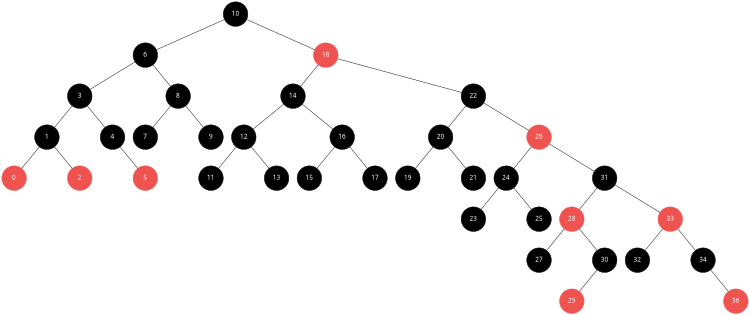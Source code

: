 digraph {
size="5,5"
	graph [fontname=InputMono]
	node [shape=circle]
	node [style=filled]
	node [color=black]
	node [fixedsize=true]
	node [height=0.75]
	node [width=0.75]
	node [fontcolor=white]
	node [fontname=InputMono]
	edge [arrowhead=none]
	edge [style=filled]
	edge [weight=10]
	edge [color=black]
	node [color=black]
	10
	edge [weight=10]
	edge [color=black]
	node [color=black]
	6
		10 -> 6
	edge [weight=100]
	edge [color=white]
	node [color=white]
	"[10"
		10 -> "[10"
	edge [weight=10]
	edge [color=black]
	node [color="#ef5350"]
	18
		10 -> 18
	edge [weight=10]
	edge [color=black]
	node [color=black]
	14
		18 -> 14
	edge [weight=100]
	edge [color=white]
	node [color=white]
	"[18"
		18 -> "[18"
	edge [weight=10]
	edge [color=black]
	node [color=black]
	22
		18 -> 22
	edge [weight=10]
	edge [color=black]
	node [color=black]
	20
		22 -> 20
	edge [weight=100]
	edge [color=white]
	node [color=white]
	"[22"
		22 -> "[22"
	edge [weight=10]
	edge [color=black]
	node [color="#ef5350"]
	26
		22 -> 26
	edge [weight=10]
	edge [color=black]
	node [color=black]
	24
		26 -> 24
	edge [weight=100]
	edge [color=white]
	node [color=white]
	"[26"
		26 -> "[26"
	edge [weight=10]
	edge [color=black]
	node [color=black]
	31
		26 -> 31
	edge [weight=10]
	edge [color=black]
	node [color="#ef5350"]
	28
		31 -> 28
	edge [weight=100]
	edge [color=white]
	node [color=white]
	"[31"
		31 -> "[31"
	edge [weight=10]
	edge [color=black]
	node [color="#ef5350"]
	33
		31 -> 33
	edge [weight=10]
	edge [color=black]
	node [color=black]
	32
		33 -> 32
	edge [weight=100]
	edge [color=white]
	node [color=white]
	"[33"
		33 -> "[33"
	edge [weight=10]
	edge [color=black]
	node [color=black]
	34
		33 -> 34
	edge [weight=100]
	edge [color=white]
	node [color=white]
	"|34"
		34 -> "|34"
	edge [weight=10]
	edge [color=black]
	node [color="#ef5350"]
	36
		34 -> 36
	edge [weight=10]
	edge [color=black]
	node [color=black]
	27
		28 -> 27
	edge [weight=100]
	edge [color=white]
	node [color=white]
	"[28"
		28 -> "[28"
	edge [weight=10]
	edge [color=black]
	node [color=black]
	30
		28 -> 30
	edge [weight=10]
	edge [color=black]
	node [color="#ef5350"]
	29
		30 -> 29
	edge [weight=100]
	edge [color=white]
	node [color=white]
	"]30"
		30 -> "]30"
	edge [weight=10]
	edge [color=black]
	node [color=black]
	23
		24 -> 23
	edge [weight=100]
	edge [color=white]
	node [color=white]
	"[24"
		24 -> "[24"
	edge [weight=10]
	edge [color=black]
	node [color=black]
	25
		24 -> 25
	edge [weight=10]
	edge [color=black]
	node [color=black]
	19
		20 -> 19
	edge [weight=100]
	edge [color=white]
	node [color=white]
	"[20"
		20 -> "[20"
	edge [weight=10]
	edge [color=black]
	node [color=black]
	21
		20 -> 21
	edge [weight=10]
	edge [color=black]
	node [color=black]
	12
		14 -> 12
	edge [weight=100]
	edge [color=white]
	node [color=white]
	"[14"
		14 -> "[14"
	edge [weight=10]
	edge [color=black]
	node [color=black]
	16
		14 -> 16
	edge [weight=10]
	edge [color=black]
	node [color=black]
	15
		16 -> 15
	edge [weight=100]
	edge [color=white]
	node [color=white]
	"[16"
		16 -> "[16"
	edge [weight=10]
	edge [color=black]
	node [color=black]
	17
		16 -> 17
	edge [weight=10]
	edge [color=black]
	node [color=black]
	11
		12 -> 11
	edge [weight=100]
	edge [color=white]
	node [color=white]
	"[12"
		12 -> "[12"
	edge [weight=10]
	edge [color=black]
	node [color=black]
	13
		12 -> 13
	edge [weight=10]
	edge [color=black]
	node [color=black]
	3
		6 -> 3
	edge [weight=100]
	edge [color=white]
	node [color=white]
	"[6"
		6 -> "[6"
	edge [weight=10]
	edge [color=black]
	node [color=black]
	8
		6 -> 8
	edge [weight=10]
	edge [color=black]
	node [color=black]
	7
		8 -> 7
	edge [weight=100]
	edge [color=white]
	node [color=white]
	"[8"
		8 -> "[8"
	edge [weight=10]
	edge [color=black]
	node [color=black]
	9
		8 -> 9
	edge [weight=10]
	edge [color=black]
	node [color=black]
	1
		3 -> 1
	edge [weight=100]
	edge [color=white]
	node [color=white]
	"[3"
		3 -> "[3"
	edge [weight=10]
	edge [color=black]
	node [color=black]
	4
		3 -> 4
	edge [weight=100]
	edge [color=white]
	node [color=white]
	"|4"
		4 -> "|4"
	edge [weight=10]
	edge [color=black]
	node [color="#ef5350"]
	5
		4 -> 5
	edge [weight=10]
	edge [color=black]
	node [color="#ef5350"]
	0
		1 -> 0
	edge [weight=100]
	edge [color=white]
	node [color=white]
	"[1"
		1 -> "[1"
	edge [weight=10]
	edge [color=black]
	node [color="#ef5350"]
	2
		1 -> 2
}